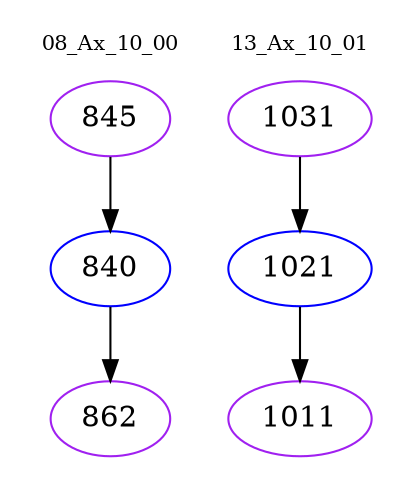 digraph{
subgraph cluster_0 {
color = white
label = "08_Ax_10_00";
fontsize=10;
T0_845 [label="845", color="purple"]
T0_845 -> T0_840 [color="black"]
T0_840 [label="840", color="blue"]
T0_840 -> T0_862 [color="black"]
T0_862 [label="862", color="purple"]
}
subgraph cluster_1 {
color = white
label = "13_Ax_10_01";
fontsize=10;
T1_1031 [label="1031", color="purple"]
T1_1031 -> T1_1021 [color="black"]
T1_1021 [label="1021", color="blue"]
T1_1021 -> T1_1011 [color="black"]
T1_1011 [label="1011", color="purple"]
}
}
